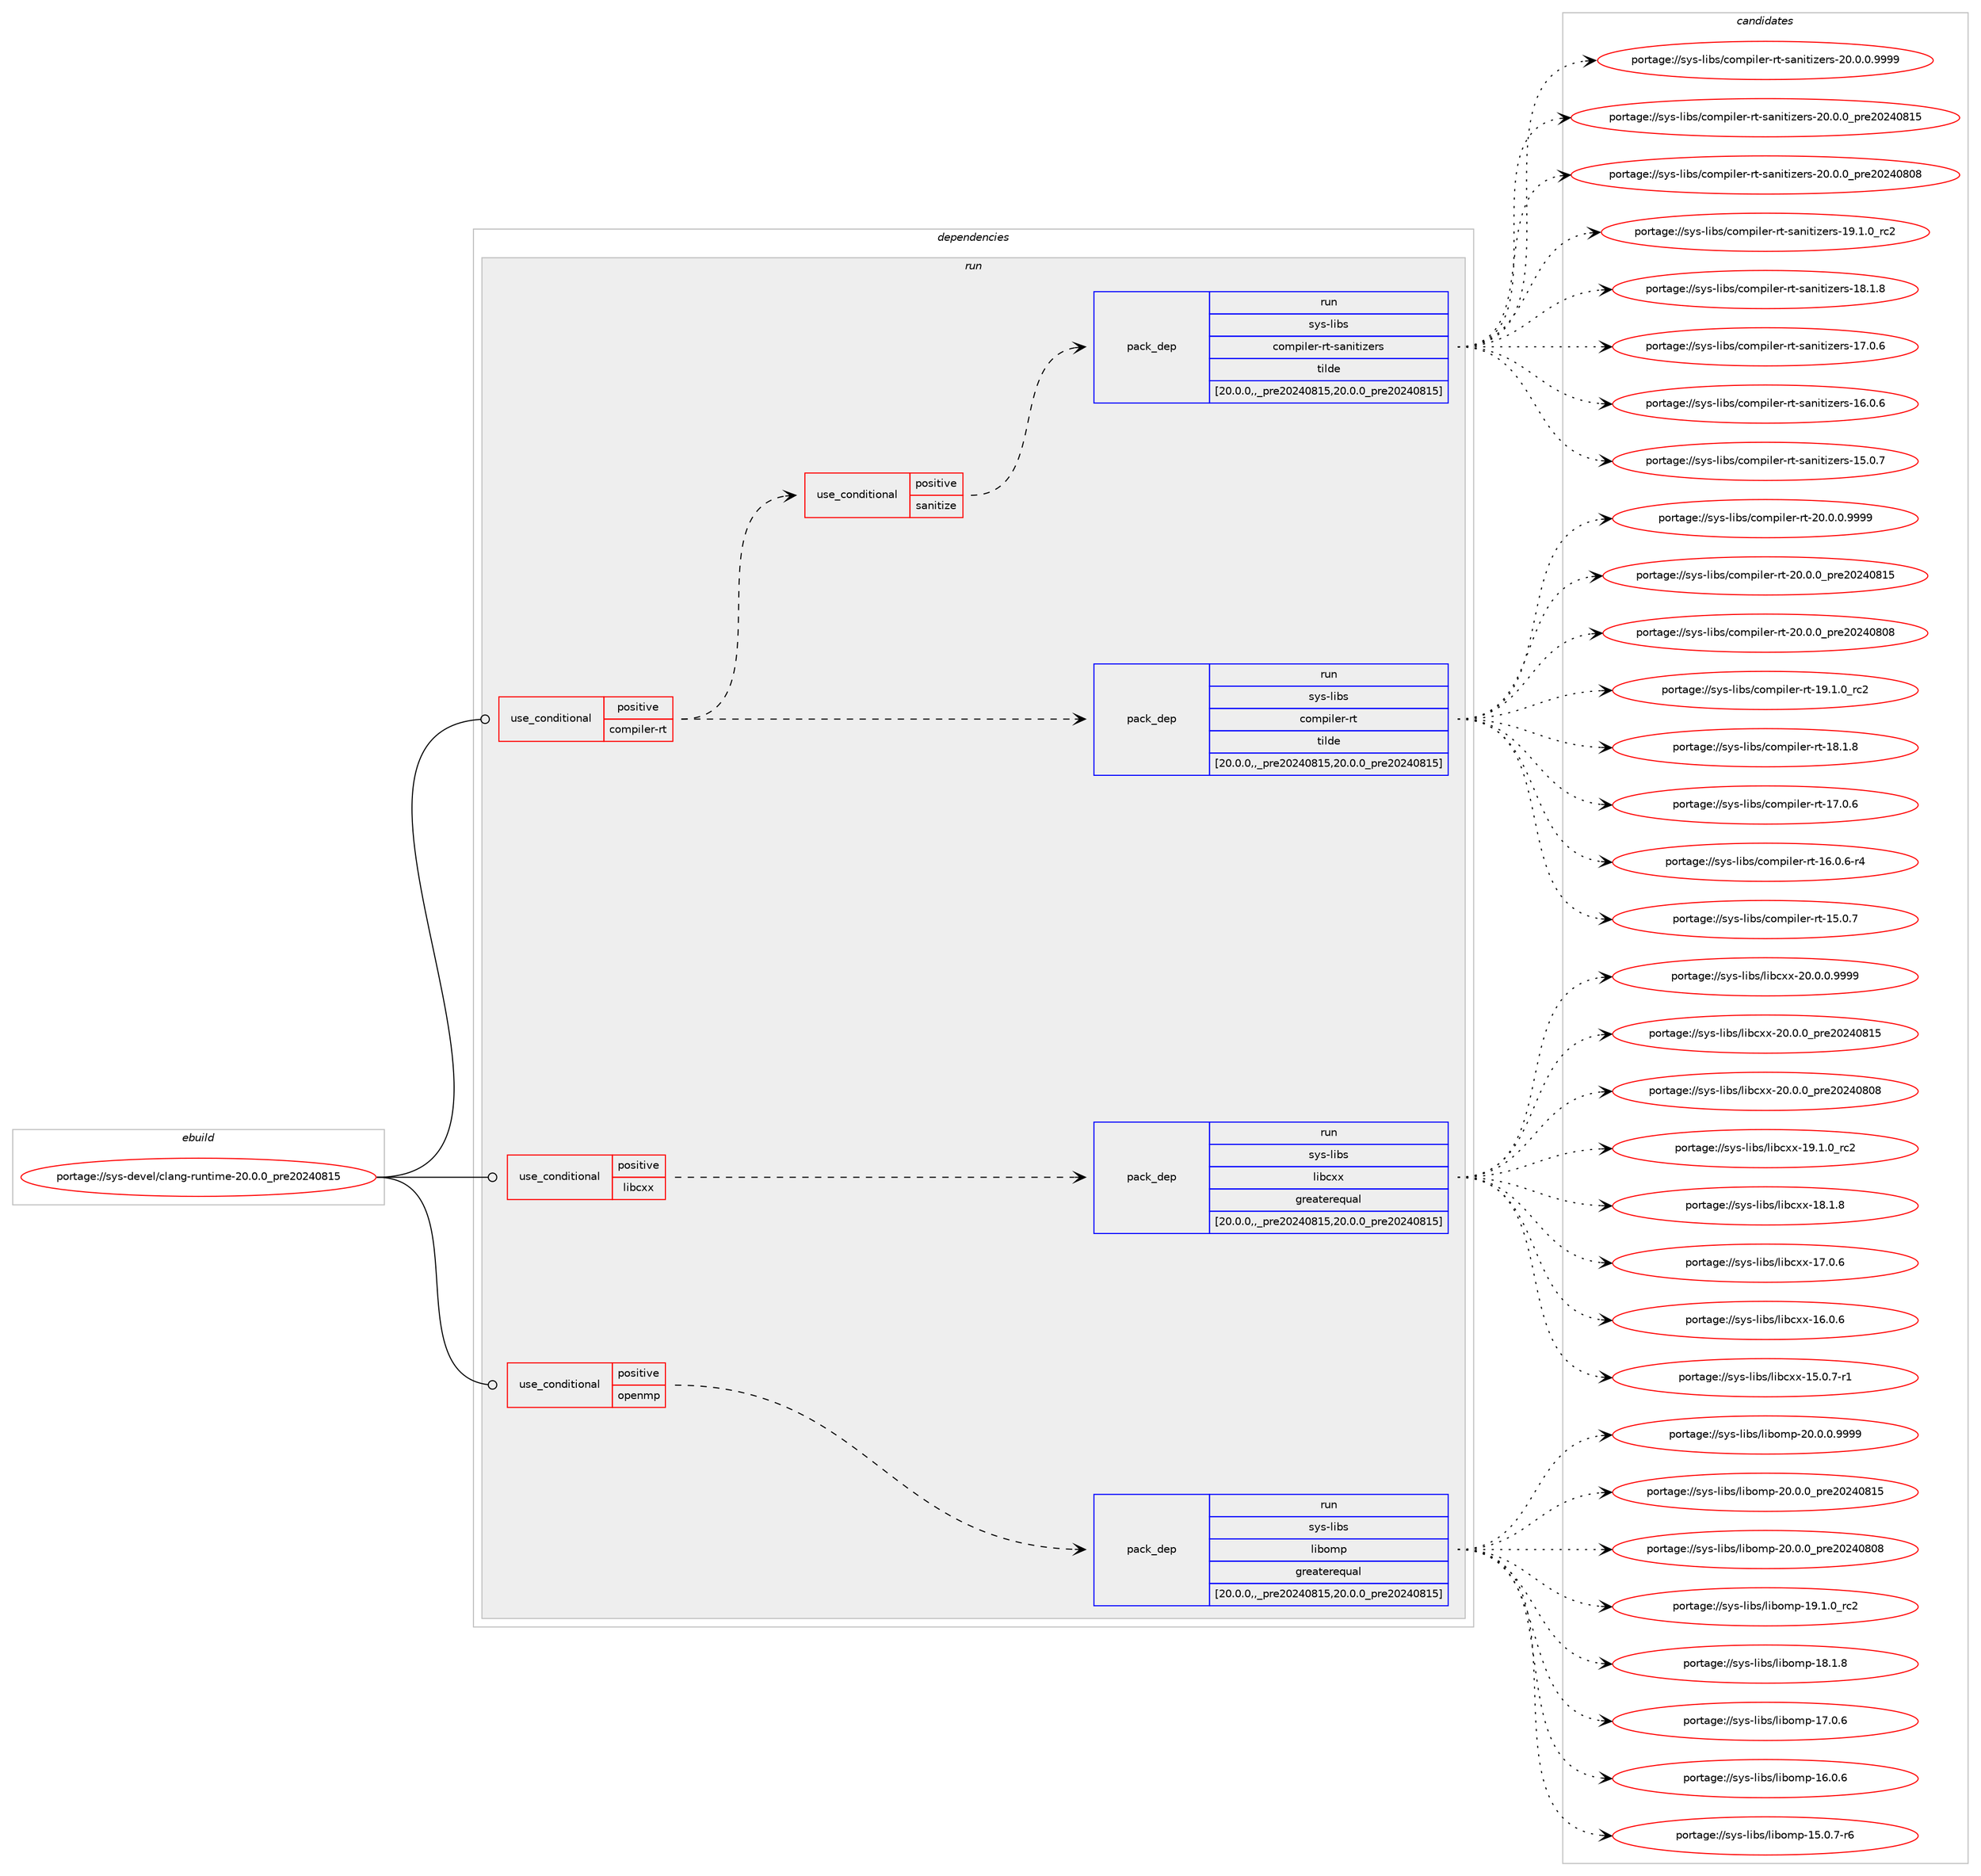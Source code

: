 digraph prolog {

# *************
# Graph options
# *************

newrank=true;
concentrate=true;
compound=true;
graph [rankdir=LR,fontname=Helvetica,fontsize=10,ranksep=1.5];#, ranksep=2.5, nodesep=0.2];
edge  [arrowhead=vee];
node  [fontname=Helvetica,fontsize=10];

# **********
# The ebuild
# **********

subgraph cluster_leftcol {
color=gray;
label=<<i>ebuild</i>>;
id [label="portage://sys-devel/clang-runtime-20.0.0_pre20240815", color=red, width=4, href="../sys-devel/clang-runtime-20.0.0_pre20240815.svg"];
}

# ****************
# The dependencies
# ****************

subgraph cluster_midcol {
color=gray;
label=<<i>dependencies</i>>;
subgraph cluster_compile {
fillcolor="#eeeeee";
style=filled;
label=<<i>compile</i>>;
}
subgraph cluster_compileandrun {
fillcolor="#eeeeee";
style=filled;
label=<<i>compile and run</i>>;
}
subgraph cluster_run {
fillcolor="#eeeeee";
style=filled;
label=<<i>run</i>>;
subgraph cond476 {
dependency1979 [label=<<TABLE BORDER="0" CELLBORDER="1" CELLSPACING="0" CELLPADDING="4"><TR><TD ROWSPAN="3" CELLPADDING="10">use_conditional</TD></TR><TR><TD>positive</TD></TR><TR><TD>compiler-rt</TD></TR></TABLE>>, shape=none, color=red];
subgraph pack1487 {
dependency1980 [label=<<TABLE BORDER="0" CELLBORDER="1" CELLSPACING="0" CELLPADDING="4" WIDTH="220"><TR><TD ROWSPAN="6" CELLPADDING="30">pack_dep</TD></TR><TR><TD WIDTH="110">run</TD></TR><TR><TD>sys-libs</TD></TR><TR><TD>compiler-rt</TD></TR><TR><TD>tilde</TD></TR><TR><TD>[20.0.0,,_pre20240815,20.0.0_pre20240815]</TD></TR></TABLE>>, shape=none, color=blue];
}
dependency1979:e -> dependency1980:w [weight=20,style="dashed",arrowhead="vee"];
subgraph cond477 {
dependency1981 [label=<<TABLE BORDER="0" CELLBORDER="1" CELLSPACING="0" CELLPADDING="4"><TR><TD ROWSPAN="3" CELLPADDING="10">use_conditional</TD></TR><TR><TD>positive</TD></TR><TR><TD>sanitize</TD></TR></TABLE>>, shape=none, color=red];
subgraph pack1488 {
dependency1982 [label=<<TABLE BORDER="0" CELLBORDER="1" CELLSPACING="0" CELLPADDING="4" WIDTH="220"><TR><TD ROWSPAN="6" CELLPADDING="30">pack_dep</TD></TR><TR><TD WIDTH="110">run</TD></TR><TR><TD>sys-libs</TD></TR><TR><TD>compiler-rt-sanitizers</TD></TR><TR><TD>tilde</TD></TR><TR><TD>[20.0.0,,_pre20240815,20.0.0_pre20240815]</TD></TR></TABLE>>, shape=none, color=blue];
}
dependency1981:e -> dependency1982:w [weight=20,style="dashed",arrowhead="vee"];
}
dependency1979:e -> dependency1981:w [weight=20,style="dashed",arrowhead="vee"];
}
id:e -> dependency1979:w [weight=20,style="solid",arrowhead="odot"];
subgraph cond478 {
dependency1983 [label=<<TABLE BORDER="0" CELLBORDER="1" CELLSPACING="0" CELLPADDING="4"><TR><TD ROWSPAN="3" CELLPADDING="10">use_conditional</TD></TR><TR><TD>positive</TD></TR><TR><TD>libcxx</TD></TR></TABLE>>, shape=none, color=red];
subgraph pack1489 {
dependency1984 [label=<<TABLE BORDER="0" CELLBORDER="1" CELLSPACING="0" CELLPADDING="4" WIDTH="220"><TR><TD ROWSPAN="6" CELLPADDING="30">pack_dep</TD></TR><TR><TD WIDTH="110">run</TD></TR><TR><TD>sys-libs</TD></TR><TR><TD>libcxx</TD></TR><TR><TD>greaterequal</TD></TR><TR><TD>[20.0.0,,_pre20240815,20.0.0_pre20240815]</TD></TR></TABLE>>, shape=none, color=blue];
}
dependency1983:e -> dependency1984:w [weight=20,style="dashed",arrowhead="vee"];
}
id:e -> dependency1983:w [weight=20,style="solid",arrowhead="odot"];
subgraph cond479 {
dependency1985 [label=<<TABLE BORDER="0" CELLBORDER="1" CELLSPACING="0" CELLPADDING="4"><TR><TD ROWSPAN="3" CELLPADDING="10">use_conditional</TD></TR><TR><TD>positive</TD></TR><TR><TD>openmp</TD></TR></TABLE>>, shape=none, color=red];
subgraph pack1490 {
dependency1986 [label=<<TABLE BORDER="0" CELLBORDER="1" CELLSPACING="0" CELLPADDING="4" WIDTH="220"><TR><TD ROWSPAN="6" CELLPADDING="30">pack_dep</TD></TR><TR><TD WIDTH="110">run</TD></TR><TR><TD>sys-libs</TD></TR><TR><TD>libomp</TD></TR><TR><TD>greaterequal</TD></TR><TR><TD>[20.0.0,,_pre20240815,20.0.0_pre20240815]</TD></TR></TABLE>>, shape=none, color=blue];
}
dependency1985:e -> dependency1986:w [weight=20,style="dashed",arrowhead="vee"];
}
id:e -> dependency1985:w [weight=20,style="solid",arrowhead="odot"];
}
}

# **************
# The candidates
# **************

subgraph cluster_choices {
rank=same;
color=gray;
label=<<i>candidates</i>>;

subgraph choice1487 {
color=black;
nodesep=1;
choice1151211154510810598115479911110911210510810111445114116455048464846484657575757 [label="portage://sys-libs/compiler-rt-20.0.0.9999", color=red, width=4,href="../sys-libs/compiler-rt-20.0.0.9999.svg"];
choice115121115451081059811547991111091121051081011144511411645504846484648951121141015048505248564953 [label="portage://sys-libs/compiler-rt-20.0.0_pre20240815", color=red, width=4,href="../sys-libs/compiler-rt-20.0.0_pre20240815.svg"];
choice115121115451081059811547991111091121051081011144511411645504846484648951121141015048505248564856 [label="portage://sys-libs/compiler-rt-20.0.0_pre20240808", color=red, width=4,href="../sys-libs/compiler-rt-20.0.0_pre20240808.svg"];
choice115121115451081059811547991111091121051081011144511411645495746494648951149950 [label="portage://sys-libs/compiler-rt-19.1.0_rc2", color=red, width=4,href="../sys-libs/compiler-rt-19.1.0_rc2.svg"];
choice115121115451081059811547991111091121051081011144511411645495646494656 [label="portage://sys-libs/compiler-rt-18.1.8", color=red, width=4,href="../sys-libs/compiler-rt-18.1.8.svg"];
choice115121115451081059811547991111091121051081011144511411645495546484654 [label="portage://sys-libs/compiler-rt-17.0.6", color=red, width=4,href="../sys-libs/compiler-rt-17.0.6.svg"];
choice1151211154510810598115479911110911210510810111445114116454954464846544511452 [label="portage://sys-libs/compiler-rt-16.0.6-r4", color=red, width=4,href="../sys-libs/compiler-rt-16.0.6-r4.svg"];
choice115121115451081059811547991111091121051081011144511411645495346484655 [label="portage://sys-libs/compiler-rt-15.0.7", color=red, width=4,href="../sys-libs/compiler-rt-15.0.7.svg"];
dependency1980:e -> choice1151211154510810598115479911110911210510810111445114116455048464846484657575757:w [style=dotted,weight="100"];
dependency1980:e -> choice115121115451081059811547991111091121051081011144511411645504846484648951121141015048505248564953:w [style=dotted,weight="100"];
dependency1980:e -> choice115121115451081059811547991111091121051081011144511411645504846484648951121141015048505248564856:w [style=dotted,weight="100"];
dependency1980:e -> choice115121115451081059811547991111091121051081011144511411645495746494648951149950:w [style=dotted,weight="100"];
dependency1980:e -> choice115121115451081059811547991111091121051081011144511411645495646494656:w [style=dotted,weight="100"];
dependency1980:e -> choice115121115451081059811547991111091121051081011144511411645495546484654:w [style=dotted,weight="100"];
dependency1980:e -> choice1151211154510810598115479911110911210510810111445114116454954464846544511452:w [style=dotted,weight="100"];
dependency1980:e -> choice115121115451081059811547991111091121051081011144511411645495346484655:w [style=dotted,weight="100"];
}
subgraph choice1488 {
color=black;
nodesep=1;
choice11512111545108105981154799111109112105108101114451141164511597110105116105122101114115455048464846484657575757 [label="portage://sys-libs/compiler-rt-sanitizers-20.0.0.9999", color=red, width=4,href="../sys-libs/compiler-rt-sanitizers-20.0.0.9999.svg"];
choice1151211154510810598115479911110911210510810111445114116451159711010511610512210111411545504846484648951121141015048505248564953 [label="portage://sys-libs/compiler-rt-sanitizers-20.0.0_pre20240815", color=red, width=4,href="../sys-libs/compiler-rt-sanitizers-20.0.0_pre20240815.svg"];
choice1151211154510810598115479911110911210510810111445114116451159711010511610512210111411545504846484648951121141015048505248564856 [label="portage://sys-libs/compiler-rt-sanitizers-20.0.0_pre20240808", color=red, width=4,href="../sys-libs/compiler-rt-sanitizers-20.0.0_pre20240808.svg"];
choice1151211154510810598115479911110911210510810111445114116451159711010511610512210111411545495746494648951149950 [label="portage://sys-libs/compiler-rt-sanitizers-19.1.0_rc2", color=red, width=4,href="../sys-libs/compiler-rt-sanitizers-19.1.0_rc2.svg"];
choice1151211154510810598115479911110911210510810111445114116451159711010511610512210111411545495646494656 [label="portage://sys-libs/compiler-rt-sanitizers-18.1.8", color=red, width=4,href="../sys-libs/compiler-rt-sanitizers-18.1.8.svg"];
choice1151211154510810598115479911110911210510810111445114116451159711010511610512210111411545495546484654 [label="portage://sys-libs/compiler-rt-sanitizers-17.0.6", color=red, width=4,href="../sys-libs/compiler-rt-sanitizers-17.0.6.svg"];
choice1151211154510810598115479911110911210510810111445114116451159711010511610512210111411545495446484654 [label="portage://sys-libs/compiler-rt-sanitizers-16.0.6", color=red, width=4,href="../sys-libs/compiler-rt-sanitizers-16.0.6.svg"];
choice1151211154510810598115479911110911210510810111445114116451159711010511610512210111411545495346484655 [label="portage://sys-libs/compiler-rt-sanitizers-15.0.7", color=red, width=4,href="../sys-libs/compiler-rt-sanitizers-15.0.7.svg"];
dependency1982:e -> choice11512111545108105981154799111109112105108101114451141164511597110105116105122101114115455048464846484657575757:w [style=dotted,weight="100"];
dependency1982:e -> choice1151211154510810598115479911110911210510810111445114116451159711010511610512210111411545504846484648951121141015048505248564953:w [style=dotted,weight="100"];
dependency1982:e -> choice1151211154510810598115479911110911210510810111445114116451159711010511610512210111411545504846484648951121141015048505248564856:w [style=dotted,weight="100"];
dependency1982:e -> choice1151211154510810598115479911110911210510810111445114116451159711010511610512210111411545495746494648951149950:w [style=dotted,weight="100"];
dependency1982:e -> choice1151211154510810598115479911110911210510810111445114116451159711010511610512210111411545495646494656:w [style=dotted,weight="100"];
dependency1982:e -> choice1151211154510810598115479911110911210510810111445114116451159711010511610512210111411545495546484654:w [style=dotted,weight="100"];
dependency1982:e -> choice1151211154510810598115479911110911210510810111445114116451159711010511610512210111411545495446484654:w [style=dotted,weight="100"];
dependency1982:e -> choice1151211154510810598115479911110911210510810111445114116451159711010511610512210111411545495346484655:w [style=dotted,weight="100"];
}
subgraph choice1489 {
color=black;
nodesep=1;
choice1151211154510810598115471081059899120120455048464846484657575757 [label="portage://sys-libs/libcxx-20.0.0.9999", color=red, width=4,href="../sys-libs/libcxx-20.0.0.9999.svg"];
choice115121115451081059811547108105989912012045504846484648951121141015048505248564953 [label="portage://sys-libs/libcxx-20.0.0_pre20240815", color=red, width=4,href="../sys-libs/libcxx-20.0.0_pre20240815.svg"];
choice115121115451081059811547108105989912012045504846484648951121141015048505248564856 [label="portage://sys-libs/libcxx-20.0.0_pre20240808", color=red, width=4,href="../sys-libs/libcxx-20.0.0_pre20240808.svg"];
choice115121115451081059811547108105989912012045495746494648951149950 [label="portage://sys-libs/libcxx-19.1.0_rc2", color=red, width=4,href="../sys-libs/libcxx-19.1.0_rc2.svg"];
choice115121115451081059811547108105989912012045495646494656 [label="portage://sys-libs/libcxx-18.1.8", color=red, width=4,href="../sys-libs/libcxx-18.1.8.svg"];
choice115121115451081059811547108105989912012045495546484654 [label="portage://sys-libs/libcxx-17.0.6", color=red, width=4,href="../sys-libs/libcxx-17.0.6.svg"];
choice115121115451081059811547108105989912012045495446484654 [label="portage://sys-libs/libcxx-16.0.6", color=red, width=4,href="../sys-libs/libcxx-16.0.6.svg"];
choice1151211154510810598115471081059899120120454953464846554511449 [label="portage://sys-libs/libcxx-15.0.7-r1", color=red, width=4,href="../sys-libs/libcxx-15.0.7-r1.svg"];
dependency1984:e -> choice1151211154510810598115471081059899120120455048464846484657575757:w [style=dotted,weight="100"];
dependency1984:e -> choice115121115451081059811547108105989912012045504846484648951121141015048505248564953:w [style=dotted,weight="100"];
dependency1984:e -> choice115121115451081059811547108105989912012045504846484648951121141015048505248564856:w [style=dotted,weight="100"];
dependency1984:e -> choice115121115451081059811547108105989912012045495746494648951149950:w [style=dotted,weight="100"];
dependency1984:e -> choice115121115451081059811547108105989912012045495646494656:w [style=dotted,weight="100"];
dependency1984:e -> choice115121115451081059811547108105989912012045495546484654:w [style=dotted,weight="100"];
dependency1984:e -> choice115121115451081059811547108105989912012045495446484654:w [style=dotted,weight="100"];
dependency1984:e -> choice1151211154510810598115471081059899120120454953464846554511449:w [style=dotted,weight="100"];
}
subgraph choice1490 {
color=black;
nodesep=1;
choice11512111545108105981154710810598111109112455048464846484657575757 [label="portage://sys-libs/libomp-20.0.0.9999", color=red, width=4,href="../sys-libs/libomp-20.0.0.9999.svg"];
choice1151211154510810598115471081059811110911245504846484648951121141015048505248564953 [label="portage://sys-libs/libomp-20.0.0_pre20240815", color=red, width=4,href="../sys-libs/libomp-20.0.0_pre20240815.svg"];
choice1151211154510810598115471081059811110911245504846484648951121141015048505248564856 [label="portage://sys-libs/libomp-20.0.0_pre20240808", color=red, width=4,href="../sys-libs/libomp-20.0.0_pre20240808.svg"];
choice1151211154510810598115471081059811110911245495746494648951149950 [label="portage://sys-libs/libomp-19.1.0_rc2", color=red, width=4,href="../sys-libs/libomp-19.1.0_rc2.svg"];
choice1151211154510810598115471081059811110911245495646494656 [label="portage://sys-libs/libomp-18.1.8", color=red, width=4,href="../sys-libs/libomp-18.1.8.svg"];
choice1151211154510810598115471081059811110911245495546484654 [label="portage://sys-libs/libomp-17.0.6", color=red, width=4,href="../sys-libs/libomp-17.0.6.svg"];
choice1151211154510810598115471081059811110911245495446484654 [label="portage://sys-libs/libomp-16.0.6", color=red, width=4,href="../sys-libs/libomp-16.0.6.svg"];
choice11512111545108105981154710810598111109112454953464846554511454 [label="portage://sys-libs/libomp-15.0.7-r6", color=red, width=4,href="../sys-libs/libomp-15.0.7-r6.svg"];
dependency1986:e -> choice11512111545108105981154710810598111109112455048464846484657575757:w [style=dotted,weight="100"];
dependency1986:e -> choice1151211154510810598115471081059811110911245504846484648951121141015048505248564953:w [style=dotted,weight="100"];
dependency1986:e -> choice1151211154510810598115471081059811110911245504846484648951121141015048505248564856:w [style=dotted,weight="100"];
dependency1986:e -> choice1151211154510810598115471081059811110911245495746494648951149950:w [style=dotted,weight="100"];
dependency1986:e -> choice1151211154510810598115471081059811110911245495646494656:w [style=dotted,weight="100"];
dependency1986:e -> choice1151211154510810598115471081059811110911245495546484654:w [style=dotted,weight="100"];
dependency1986:e -> choice1151211154510810598115471081059811110911245495446484654:w [style=dotted,weight="100"];
dependency1986:e -> choice11512111545108105981154710810598111109112454953464846554511454:w [style=dotted,weight="100"];
}
}

}
